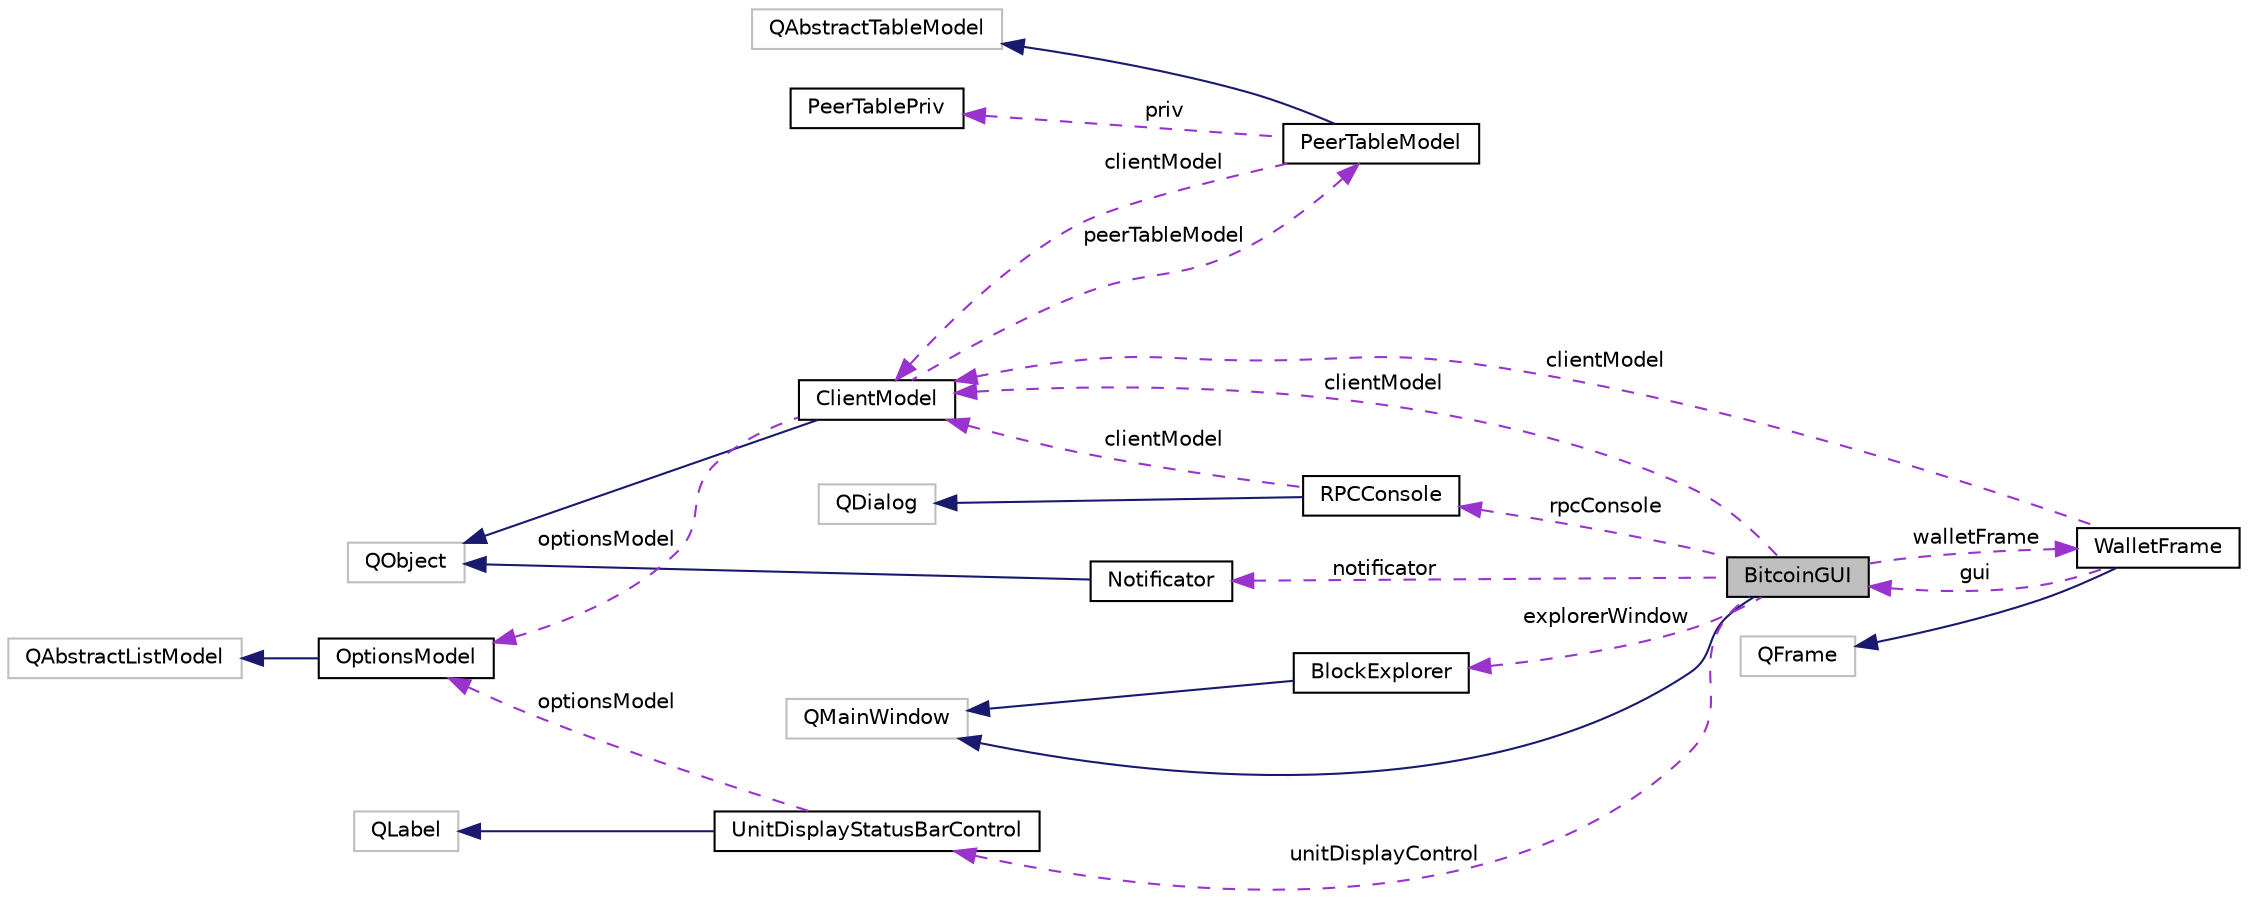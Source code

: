 digraph "BitcoinGUI"
{
  edge [fontname="Helvetica",fontsize="10",labelfontname="Helvetica",labelfontsize="10"];
  node [fontname="Helvetica",fontsize="10",shape=record];
  rankdir="LR";
  Node2 [label="BitcoinGUI",height=0.2,width=0.4,color="black", fillcolor="grey75", style="filled", fontcolor="black"];
  Node3 -> Node2 [dir="back",color="midnightblue",fontsize="10",style="solid",fontname="Helvetica"];
  Node3 [label="QMainWindow",height=0.2,width=0.4,color="grey75", fillcolor="white", style="filled"];
  Node4 -> Node2 [dir="back",color="darkorchid3",fontsize="10",style="dashed",label=" clientModel" ,fontname="Helvetica"];
  Node4 [label="ClientModel",height=0.2,width=0.4,color="black", fillcolor="white", style="filled",URL="$class_client_model.html",tooltip="Model for DIVI network client. "];
  Node5 -> Node4 [dir="back",color="midnightblue",fontsize="10",style="solid",fontname="Helvetica"];
  Node5 [label="QObject",height=0.2,width=0.4,color="grey75", fillcolor="white", style="filled"];
  Node6 -> Node4 [dir="back",color="darkorchid3",fontsize="10",style="dashed",label=" peerTableModel" ,fontname="Helvetica"];
  Node6 [label="PeerTableModel",height=0.2,width=0.4,color="black", fillcolor="white", style="filled",URL="$class_peer_table_model.html",tooltip="Qt model providing information about connected peers, similar to the \"getpeerinfo\" RPC call..."];
  Node7 -> Node6 [dir="back",color="midnightblue",fontsize="10",style="solid",fontname="Helvetica"];
  Node7 [label="QAbstractTableModel",height=0.2,width=0.4,color="grey75", fillcolor="white", style="filled"];
  Node8 -> Node6 [dir="back",color="darkorchid3",fontsize="10",style="dashed",label=" priv" ,fontname="Helvetica"];
  Node8 [label="PeerTablePriv",height=0.2,width=0.4,color="black", fillcolor="white", style="filled",URL="$class_peer_table_priv.html"];
  Node4 -> Node6 [dir="back",color="darkorchid3",fontsize="10",style="dashed",label=" clientModel" ,fontname="Helvetica"];
  Node9 -> Node4 [dir="back",color="darkorchid3",fontsize="10",style="dashed",label=" optionsModel" ,fontname="Helvetica"];
  Node9 [label="OptionsModel",height=0.2,width=0.4,color="black", fillcolor="white", style="filled",URL="$class_options_model.html",tooltip="Interface from Qt to configuration data structure for Bitcoin client. "];
  Node10 -> Node9 [dir="back",color="midnightblue",fontsize="10",style="solid",fontname="Helvetica"];
  Node10 [label="QAbstractListModel",height=0.2,width=0.4,color="grey75", fillcolor="white", style="filled"];
  Node11 -> Node2 [dir="back",color="darkorchid3",fontsize="10",style="dashed",label=" rpcConsole" ,fontname="Helvetica"];
  Node11 [label="RPCConsole",height=0.2,width=0.4,color="black", fillcolor="white", style="filled",URL="$class_r_p_c_console.html",tooltip="Local Bitcoin RPC console. "];
  Node12 -> Node11 [dir="back",color="midnightblue",fontsize="10",style="solid",fontname="Helvetica"];
  Node12 [label="QDialog",height=0.2,width=0.4,color="grey75", fillcolor="white", style="filled"];
  Node4 -> Node11 [dir="back",color="darkorchid3",fontsize="10",style="dashed",label=" clientModel" ,fontname="Helvetica"];
  Node13 -> Node2 [dir="back",color="darkorchid3",fontsize="10",style="dashed",label=" walletFrame" ,fontname="Helvetica"];
  Node13 [label="WalletFrame",height=0.2,width=0.4,color="black", fillcolor="white", style="filled",URL="$class_wallet_frame.html"];
  Node14 -> Node13 [dir="back",color="midnightblue",fontsize="10",style="solid",fontname="Helvetica"];
  Node14 [label="QFrame",height=0.2,width=0.4,color="grey75", fillcolor="white", style="filled"];
  Node4 -> Node13 [dir="back",color="darkorchid3",fontsize="10",style="dashed",label=" clientModel" ,fontname="Helvetica"];
  Node2 -> Node13 [dir="back",color="darkorchid3",fontsize="10",style="dashed",label=" gui" ,fontname="Helvetica"];
  Node15 -> Node2 [dir="back",color="darkorchid3",fontsize="10",style="dashed",label=" notificator" ,fontname="Helvetica"];
  Node15 [label="Notificator",height=0.2,width=0.4,color="black", fillcolor="white", style="filled",URL="$class_notificator.html",tooltip="Cross-platform desktop notification client. "];
  Node5 -> Node15 [dir="back",color="midnightblue",fontsize="10",style="solid",fontname="Helvetica"];
  Node16 -> Node2 [dir="back",color="darkorchid3",fontsize="10",style="dashed",label=" unitDisplayControl" ,fontname="Helvetica"];
  Node16 [label="UnitDisplayStatusBarControl",height=0.2,width=0.4,color="black", fillcolor="white", style="filled",URL="$class_unit_display_status_bar_control.html"];
  Node17 -> Node16 [dir="back",color="midnightblue",fontsize="10",style="solid",fontname="Helvetica"];
  Node17 [label="QLabel",height=0.2,width=0.4,color="grey75", fillcolor="white", style="filled"];
  Node9 -> Node16 [dir="back",color="darkorchid3",fontsize="10",style="dashed",label=" optionsModel" ,fontname="Helvetica"];
  Node18 -> Node2 [dir="back",color="darkorchid3",fontsize="10",style="dashed",label=" explorerWindow" ,fontname="Helvetica"];
  Node18 [label="BlockExplorer",height=0.2,width=0.4,color="black", fillcolor="white", style="filled",URL="$class_block_explorer.html"];
  Node3 -> Node18 [dir="back",color="midnightblue",fontsize="10",style="solid",fontname="Helvetica"];
}
